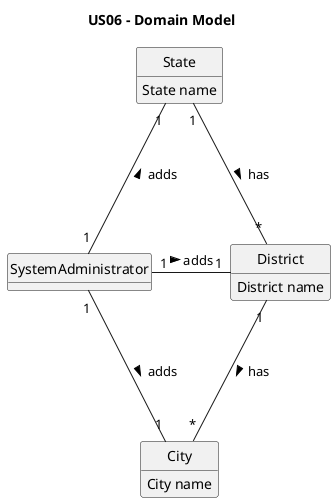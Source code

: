 @startuml

title US06 - Domain Model

skinparam groupInheritance 2
skinparam monochrome true
skinparam packageStyle rectangle
skinparam shadowing false
skinparam classAttributeIconSize 0
hide circle
hide methods

class SystemAdministrator {

}

class State {
    State name
}

class District {
    District name
}

class City {
    City name
}

State "1" -down-- "*" District : has >
District "1" -down-- "*" City : has >
City "1" -up-- "1" SystemAdministrator: adds <
District "1" -left-- "1" SystemAdministrator: adds <
State "1" -down-- "1" SystemAdministrator: adds <

@enduml